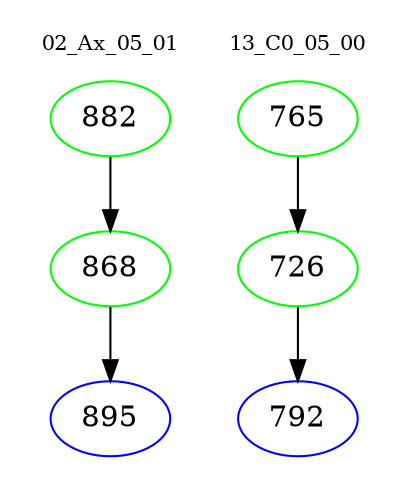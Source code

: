 digraph{
subgraph cluster_0 {
color = white
label = "02_Ax_05_01";
fontsize=10;
T0_882 [label="882", color="green"]
T0_882 -> T0_868 [color="black"]
T0_868 [label="868", color="green"]
T0_868 -> T0_895 [color="black"]
T0_895 [label="895", color="blue"]
}
subgraph cluster_1 {
color = white
label = "13_C0_05_00";
fontsize=10;
T1_765 [label="765", color="green"]
T1_765 -> T1_726 [color="black"]
T1_726 [label="726", color="green"]
T1_726 -> T1_792 [color="black"]
T1_792 [label="792", color="blue"]
}
}

